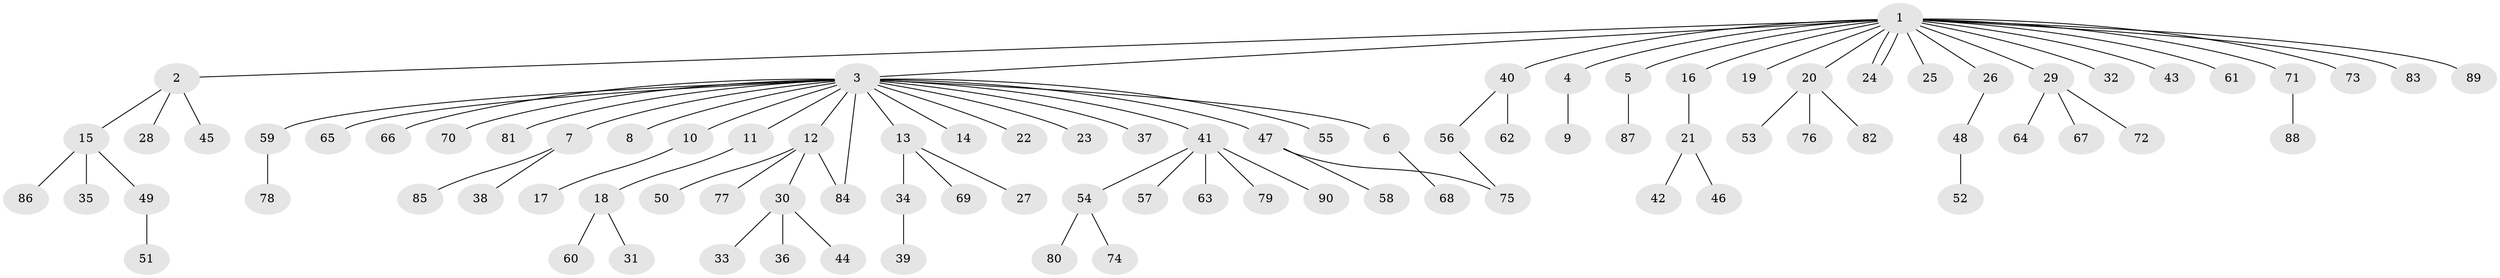 // coarse degree distribution, {20: 0.044444444444444446, 4: 0.022222222222222223, 2: 0.13333333333333333, 1: 0.8}
// Generated by graph-tools (version 1.1) at 2025/18/03/04/25 18:18:20]
// undirected, 90 vertices, 92 edges
graph export_dot {
graph [start="1"]
  node [color=gray90,style=filled];
  1;
  2;
  3;
  4;
  5;
  6;
  7;
  8;
  9;
  10;
  11;
  12;
  13;
  14;
  15;
  16;
  17;
  18;
  19;
  20;
  21;
  22;
  23;
  24;
  25;
  26;
  27;
  28;
  29;
  30;
  31;
  32;
  33;
  34;
  35;
  36;
  37;
  38;
  39;
  40;
  41;
  42;
  43;
  44;
  45;
  46;
  47;
  48;
  49;
  50;
  51;
  52;
  53;
  54;
  55;
  56;
  57;
  58;
  59;
  60;
  61;
  62;
  63;
  64;
  65;
  66;
  67;
  68;
  69;
  70;
  71;
  72;
  73;
  74;
  75;
  76;
  77;
  78;
  79;
  80;
  81;
  82;
  83;
  84;
  85;
  86;
  87;
  88;
  89;
  90;
  1 -- 2;
  1 -- 3;
  1 -- 4;
  1 -- 5;
  1 -- 16;
  1 -- 19;
  1 -- 20;
  1 -- 24;
  1 -- 24;
  1 -- 25;
  1 -- 26;
  1 -- 29;
  1 -- 32;
  1 -- 40;
  1 -- 43;
  1 -- 61;
  1 -- 71;
  1 -- 73;
  1 -- 83;
  1 -- 89;
  2 -- 15;
  2 -- 28;
  2 -- 45;
  3 -- 6;
  3 -- 7;
  3 -- 8;
  3 -- 10;
  3 -- 11;
  3 -- 12;
  3 -- 13;
  3 -- 14;
  3 -- 22;
  3 -- 23;
  3 -- 37;
  3 -- 41;
  3 -- 47;
  3 -- 55;
  3 -- 59;
  3 -- 65;
  3 -- 66;
  3 -- 70;
  3 -- 81;
  3 -- 84;
  4 -- 9;
  5 -- 87;
  6 -- 68;
  7 -- 38;
  7 -- 85;
  10 -- 17;
  11 -- 18;
  12 -- 30;
  12 -- 50;
  12 -- 77;
  12 -- 84;
  13 -- 27;
  13 -- 34;
  13 -- 69;
  15 -- 35;
  15 -- 49;
  15 -- 86;
  16 -- 21;
  18 -- 31;
  18 -- 60;
  20 -- 53;
  20 -- 76;
  20 -- 82;
  21 -- 42;
  21 -- 46;
  26 -- 48;
  29 -- 64;
  29 -- 67;
  29 -- 72;
  30 -- 33;
  30 -- 36;
  30 -- 44;
  34 -- 39;
  40 -- 56;
  40 -- 62;
  41 -- 54;
  41 -- 57;
  41 -- 63;
  41 -- 79;
  41 -- 90;
  47 -- 58;
  47 -- 75;
  48 -- 52;
  49 -- 51;
  54 -- 74;
  54 -- 80;
  56 -- 75;
  59 -- 78;
  71 -- 88;
}
